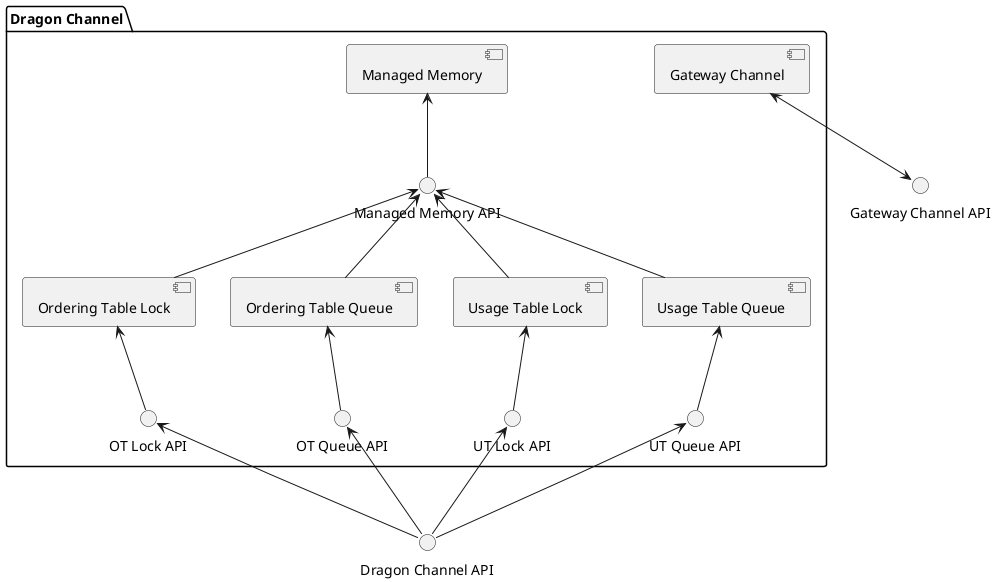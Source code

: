 @startuml

' title "Dragon Distributed Services"

skinparam componentStyle uml2
skinparam shadowing false
skinparam monochrome true

' skinparam linetype ortho
skinparam linetype polyline
' skinparam nodesep 10
' skinparam ranksep 20


package "Dragon Channel" as DC {
    [Managed Memory] as MM

    [Ordering Table Lock] as OTL
    [Ordering Table Queue] as OTQ

    [Usage Table Lock] as UTL
    [Usage Table Queue] as UTQ

    [Gateway Channel] as GWCHAN

    interface "Managed Memory API" as managed_memory_api
    interface "OT Lock API" as otlock_api
    interface "OT Queue API" as otqueue_api
    interface "UT Lock API" as utlock_api
    interface "UT Queue API" as utqueue_api

    MM <-d- managed_memory_api
    OTL <-d- otlock_api
    OTQ <-d- otqueue_api
    UTL <-d- utlock_api
    UTQ <-d- utqueue_api

    OTL -u-> managed_memory_api
    OTQ -u-> managed_memory_api
    UTL -u-> managed_memory_api
    UTQ -u-> managed_memory_api
}

interface "Dragon Channel API" as channel_api
interface "Gateway Channel API" as gw_channel_api

channel_api -u-> otlock_api
channel_api -u-> otqueue_api
channel_api -u-> utlock_api
channel_api -u-> utqueue_api

GWCHAN <--> gw_channel_api

@enduml